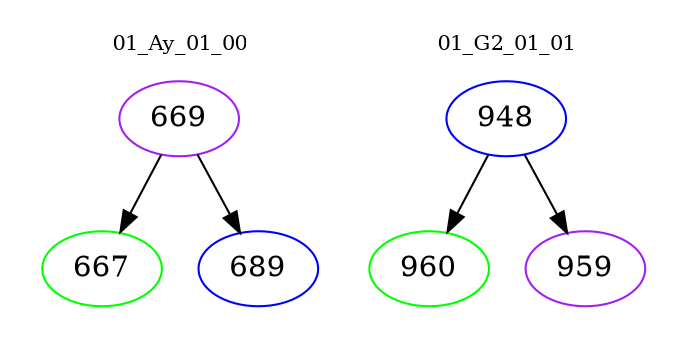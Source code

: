 digraph{
subgraph cluster_0 {
color = white
label = "01_Ay_01_00";
fontsize=10;
T0_669 [label="669", color="purple"]
T0_669 -> T0_667 [color="black"]
T0_667 [label="667", color="green"]
T0_669 -> T0_689 [color="black"]
T0_689 [label="689", color="blue"]
}
subgraph cluster_1 {
color = white
label = "01_G2_01_01";
fontsize=10;
T1_948 [label="948", color="blue"]
T1_948 -> T1_960 [color="black"]
T1_960 [label="960", color="green"]
T1_948 -> T1_959 [color="black"]
T1_959 [label="959", color="purple"]
}
}
